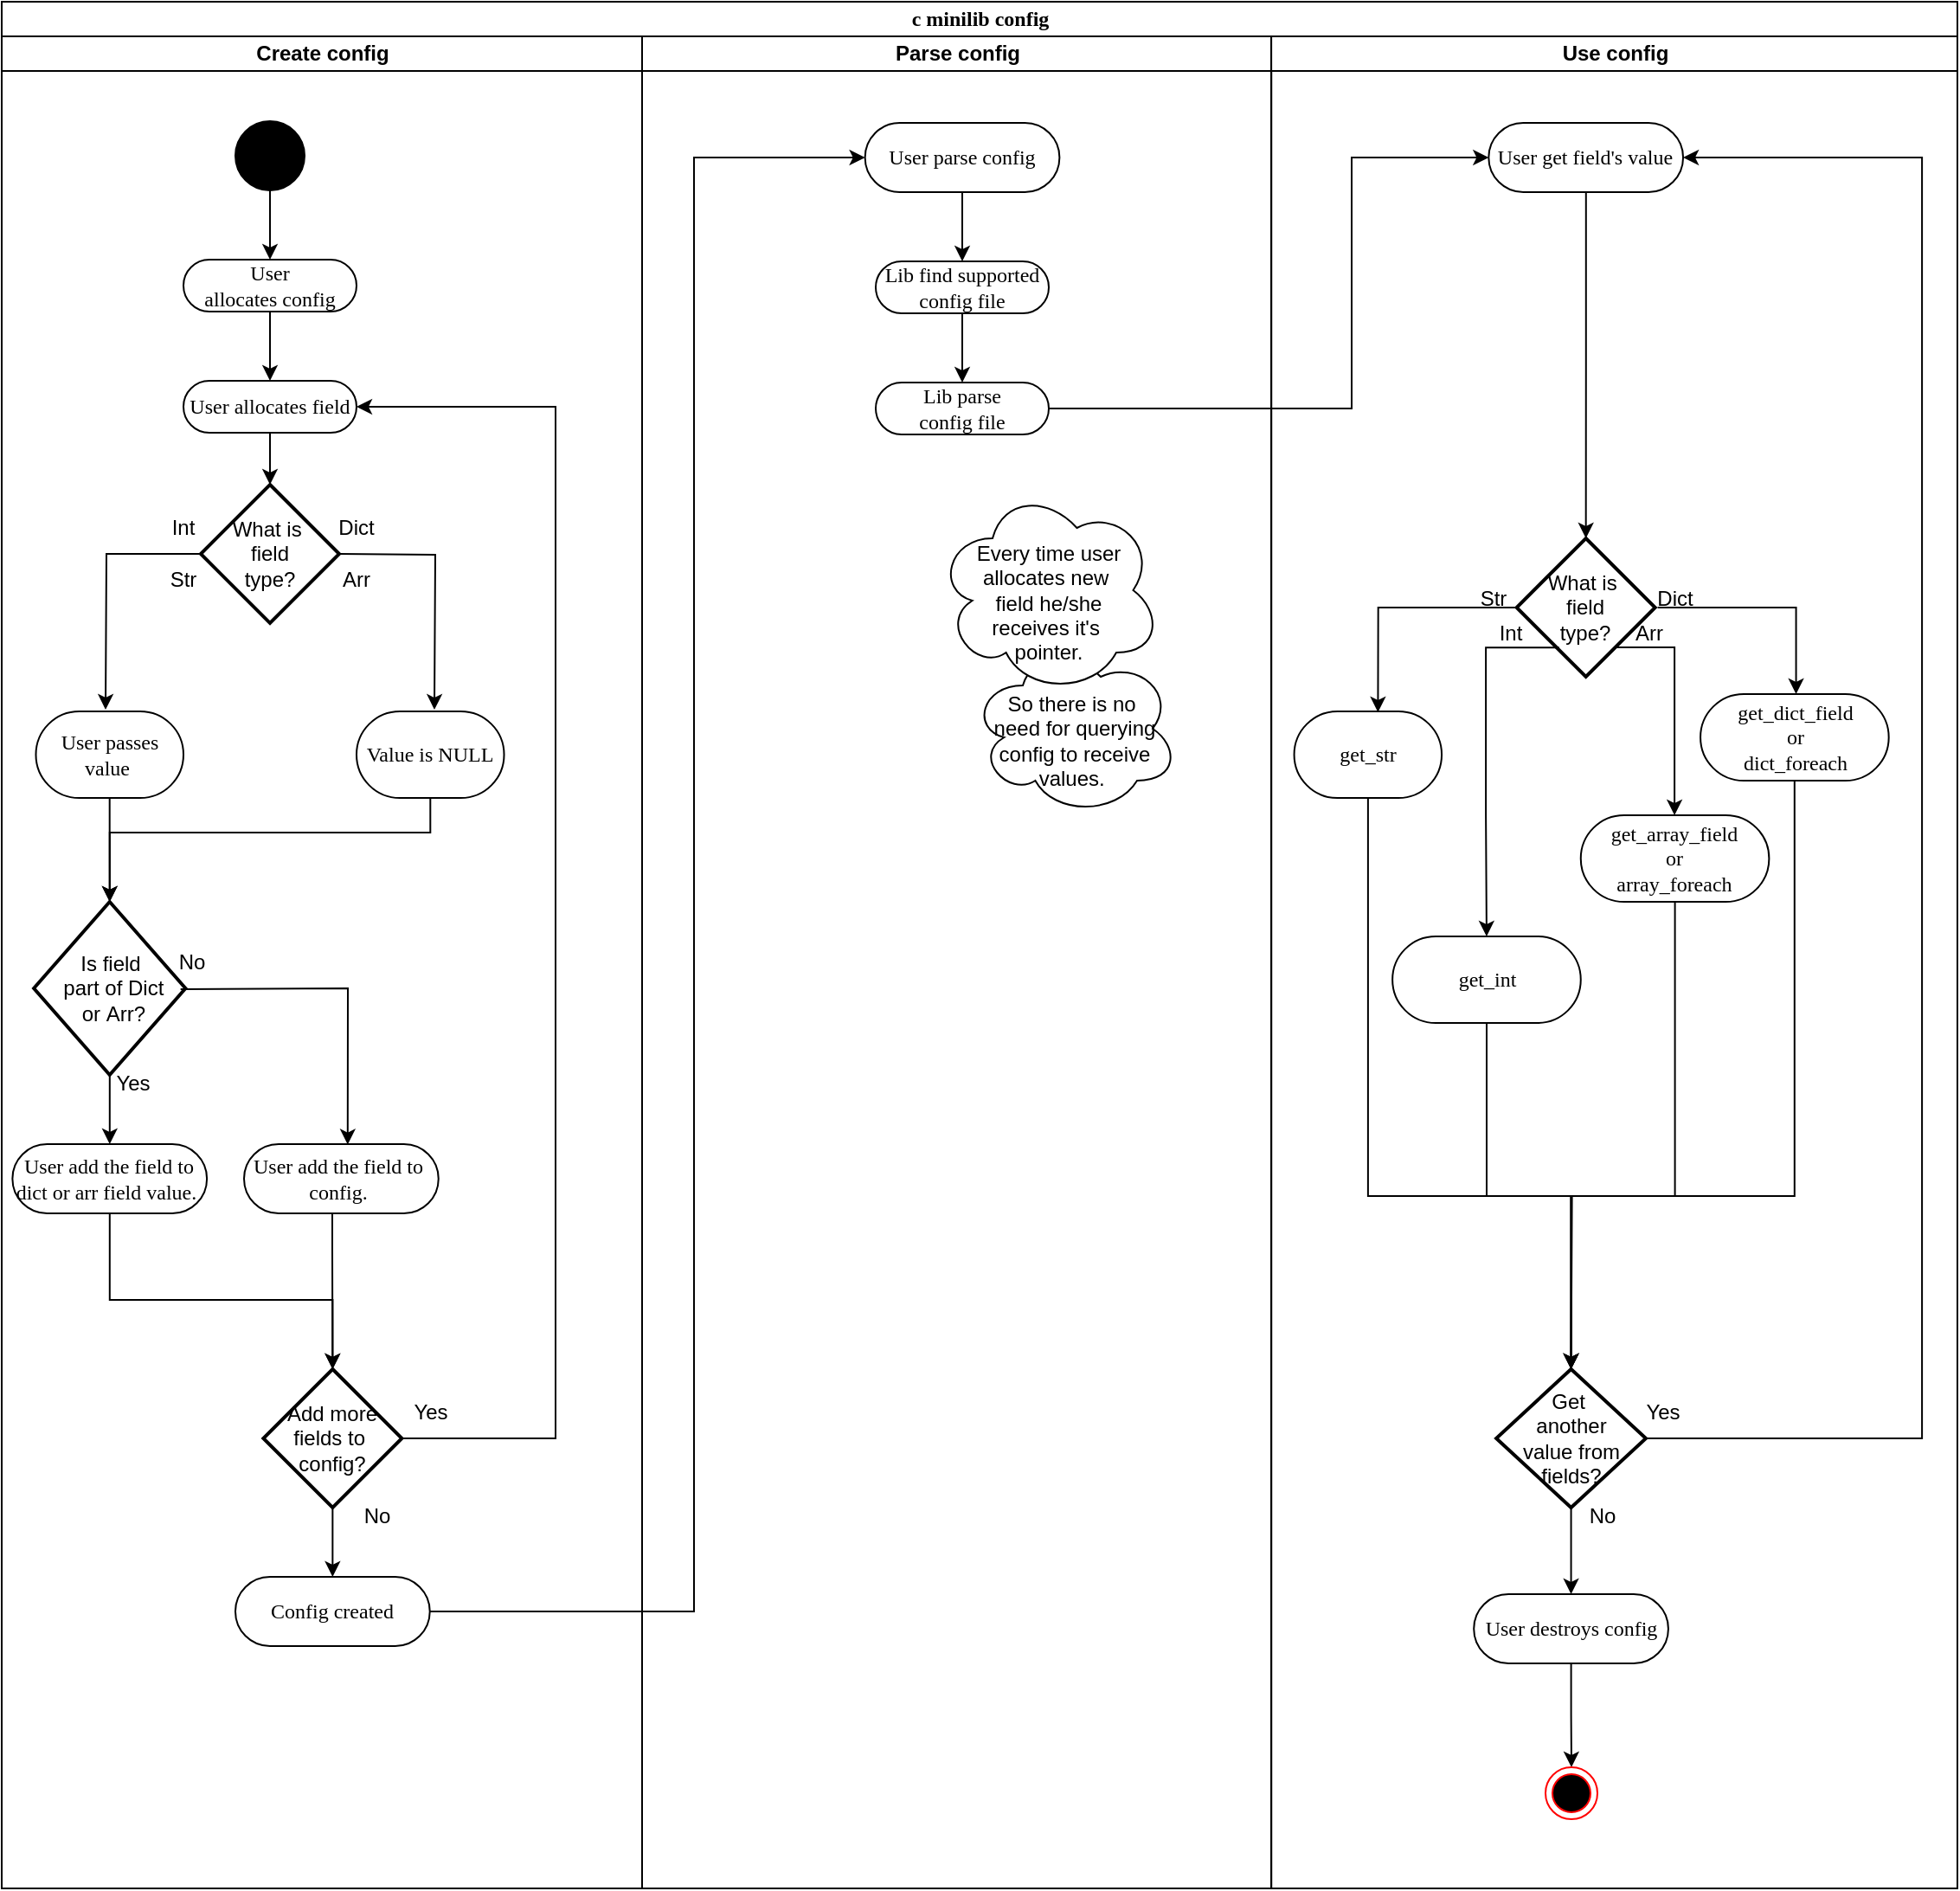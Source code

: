 <mxfile version="26.2.13" pages="2">
  <diagram id="eSAZJckSD9APAwyUzNQQ" name="Flow">
    <mxGraphModel dx="1250" dy="1596" grid="1" gridSize="10" guides="1" tooltips="1" connect="1" arrows="1" fold="1" page="1" pageScale="1" pageWidth="850" pageHeight="1100" math="0" shadow="0">
      <root>
        <mxCell id="0" />
        <mxCell id="1" parent="0" />
        <mxCell id="aSV1qzU1Hw4xgHWF6KSb-18" value="&lt;div&gt;c minilib config&lt;/div&gt;" style="swimlane;html=1;childLayout=stackLayout;startSize=20;rounded=0;shadow=0;comic=0;labelBackgroundColor=none;strokeWidth=1;fontFamily=Verdana;fontSize=12;align=center;" parent="1" vertex="1">
          <mxGeometry x="680" y="790" width="1130" height="1090" as="geometry" />
        </mxCell>
        <mxCell id="aSV1qzU1Hw4xgHWF6KSb-19" value="Create config" style="swimlane;html=1;startSize=20;" parent="aSV1qzU1Hw4xgHWF6KSb-18" vertex="1">
          <mxGeometry y="20" width="370" height="1070" as="geometry" />
        </mxCell>
        <mxCell id="aSV1qzU1Hw4xgHWF6KSb-82" value="" style="edgeStyle=orthogonalEdgeStyle;rounded=0;orthogonalLoop=1;jettySize=auto;html=1;" parent="aSV1qzU1Hw4xgHWF6KSb-19" source="aSV1qzU1Hw4xgHWF6KSb-80" target="aSV1qzU1Hw4xgHWF6KSb-81" edge="1">
          <mxGeometry relative="1" as="geometry" />
        </mxCell>
        <mxCell id="aSV1qzU1Hw4xgHWF6KSb-80" value="" style="ellipse;whiteSpace=wrap;html=1;rounded=0;shadow=0;comic=0;labelBackgroundColor=none;strokeWidth=1;fillColor=#000000;fontFamily=Verdana;fontSize=12;align=center;" parent="aSV1qzU1Hw4xgHWF6KSb-19" vertex="1">
          <mxGeometry x="135" y="49" width="40" height="40" as="geometry" />
        </mxCell>
        <mxCell id="C-tCBTNLucwurh1lbzCi-8" value="" style="edgeStyle=orthogonalEdgeStyle;rounded=0;orthogonalLoop=1;jettySize=auto;html=1;entryX=0.5;entryY=0;entryDx=0;entryDy=0;" edge="1" parent="aSV1qzU1Hw4xgHWF6KSb-19" source="aSV1qzU1Hw4xgHWF6KSb-81" target="aSV1qzU1Hw4xgHWF6KSb-83">
          <mxGeometry relative="1" as="geometry" />
        </mxCell>
        <mxCell id="aSV1qzU1Hw4xgHWF6KSb-81" value="User allocates&amp;nbsp;&lt;span style=&quot;background-color: transparent; color: light-dark(rgb(0, 0, 0), rgb(255, 255, 255));&quot;&gt;config&lt;/span&gt;" style="rounded=1;whiteSpace=wrap;html=1;shadow=0;comic=0;labelBackgroundColor=none;strokeWidth=1;fontFamily=Verdana;fontSize=12;align=center;arcSize=50;" parent="aSV1qzU1Hw4xgHWF6KSb-19" vertex="1">
          <mxGeometry x="105" y="129" width="100" height="30" as="geometry" />
        </mxCell>
        <mxCell id="C-tCBTNLucwurh1lbzCi-9" value="" style="edgeStyle=orthogonalEdgeStyle;rounded=0;orthogonalLoop=1;jettySize=auto;html=1;" edge="1" parent="aSV1qzU1Hw4xgHWF6KSb-19" source="aSV1qzU1Hw4xgHWF6KSb-83" target="C-tCBTNLucwurh1lbzCi-7">
          <mxGeometry relative="1" as="geometry" />
        </mxCell>
        <mxCell id="aSV1qzU1Hw4xgHWF6KSb-83" value="User allocates&amp;nbsp;&lt;span style=&quot;background-color: transparent; color: light-dark(rgb(0, 0, 0), rgb(255, 255, 255));&quot;&gt;field&lt;/span&gt;" style="rounded=1;whiteSpace=wrap;html=1;shadow=0;comic=0;labelBackgroundColor=none;strokeWidth=1;fontFamily=Verdana;fontSize=12;align=center;arcSize=50;" parent="aSV1qzU1Hw4xgHWF6KSb-19" vertex="1">
          <mxGeometry x="105" y="199" width="100" height="30" as="geometry" />
        </mxCell>
        <mxCell id="C-tCBTNLucwurh1lbzCi-12" value="" style="edgeStyle=orthogonalEdgeStyle;rounded=0;orthogonalLoop=1;jettySize=auto;html=1;" edge="1" parent="aSV1qzU1Hw4xgHWF6KSb-19" source="C-tCBTNLucwurh1lbzCi-7">
          <mxGeometry relative="1" as="geometry">
            <mxPoint x="60.0" y="389" as="targetPoint" />
          </mxGeometry>
        </mxCell>
        <mxCell id="C-tCBTNLucwurh1lbzCi-7" value="What is&amp;nbsp;&lt;div&gt;field&lt;/div&gt;&lt;div&gt;type?&lt;/div&gt;" style="strokeWidth=2;html=1;shape=mxgraph.flowchart.decision;whiteSpace=wrap;" vertex="1" parent="aSV1qzU1Hw4xgHWF6KSb-19">
          <mxGeometry x="115" y="259" width="80" height="80" as="geometry" />
        </mxCell>
        <mxCell id="C-tCBTNLucwurh1lbzCi-15" value="Dict" style="text;html=1;align=center;verticalAlign=middle;whiteSpace=wrap;rounded=0;" vertex="1" parent="aSV1qzU1Hw4xgHWF6KSb-19">
          <mxGeometry x="175" y="269" width="60" height="30" as="geometry" />
        </mxCell>
        <mxCell id="C-tCBTNLucwurh1lbzCi-16" value="Int" style="text;html=1;align=center;verticalAlign=middle;whiteSpace=wrap;rounded=0;" vertex="1" parent="aSV1qzU1Hw4xgHWF6KSb-19">
          <mxGeometry x="75" y="269" width="60" height="30" as="geometry" />
        </mxCell>
        <mxCell id="C-tCBTNLucwurh1lbzCi-19" value="Str" style="text;html=1;align=center;verticalAlign=middle;whiteSpace=wrap;rounded=0;" vertex="1" parent="aSV1qzU1Hw4xgHWF6KSb-19">
          <mxGeometry x="75" y="299" width="60" height="30" as="geometry" />
        </mxCell>
        <mxCell id="C-tCBTNLucwurh1lbzCi-21" value="Arr" style="text;html=1;align=center;verticalAlign=middle;whiteSpace=wrap;rounded=0;" vertex="1" parent="aSV1qzU1Hw4xgHWF6KSb-19">
          <mxGeometry x="175" y="299" width="60" height="30" as="geometry" />
        </mxCell>
        <mxCell id="n93ONp_NhbT6M9AS9uRe-43" value="" style="edgeStyle=orthogonalEdgeStyle;rounded=0;orthogonalLoop=1;jettySize=auto;html=1;" edge="1" parent="aSV1qzU1Hw4xgHWF6KSb-19" source="C-tCBTNLucwurh1lbzCi-23" target="n93ONp_NhbT6M9AS9uRe-42">
          <mxGeometry relative="1" as="geometry" />
        </mxCell>
        <mxCell id="C-tCBTNLucwurh1lbzCi-23" value="User passes value&amp;nbsp;" style="rounded=1;whiteSpace=wrap;html=1;shadow=0;comic=0;labelBackgroundColor=none;strokeWidth=1;fontFamily=Verdana;fontSize=12;align=center;arcSize=50;" vertex="1" parent="aSV1qzU1Hw4xgHWF6KSb-19">
          <mxGeometry x="19.74" y="390" width="85.26" height="50" as="geometry" />
        </mxCell>
        <mxCell id="n93ONp_NhbT6M9AS9uRe-60" value="" style="edgeStyle=orthogonalEdgeStyle;rounded=0;orthogonalLoop=1;jettySize=auto;html=1;entryX=0.5;entryY=0;entryDx=0;entryDy=0;entryPerimeter=0;" edge="1" parent="aSV1qzU1Hw4xgHWF6KSb-19" source="C-tCBTNLucwurh1lbzCi-25" target="n93ONp_NhbT6M9AS9uRe-42">
          <mxGeometry relative="1" as="geometry">
            <mxPoint x="247.63" y="545" as="targetPoint" />
            <Array as="points">
              <mxPoint x="248" y="460" />
              <mxPoint x="62" y="460" />
            </Array>
          </mxGeometry>
        </mxCell>
        <mxCell id="C-tCBTNLucwurh1lbzCi-25" value="Value is NULL" style="rounded=1;whiteSpace=wrap;html=1;shadow=0;comic=0;labelBackgroundColor=none;strokeWidth=1;fontFamily=Verdana;fontSize=12;align=center;arcSize=50;" vertex="1" parent="aSV1qzU1Hw4xgHWF6KSb-19">
          <mxGeometry x="205" y="390" width="85.26" height="50" as="geometry" />
        </mxCell>
        <mxCell id="n93ONp_NhbT6M9AS9uRe-1" value="" style="edgeStyle=orthogonalEdgeStyle;rounded=0;orthogonalLoop=1;jettySize=auto;html=1;" edge="1" parent="aSV1qzU1Hw4xgHWF6KSb-19">
          <mxGeometry relative="1" as="geometry">
            <mxPoint x="195" y="299.004" as="sourcePoint" />
            <mxPoint x="250" y="389.004" as="targetPoint" />
          </mxGeometry>
        </mxCell>
        <mxCell id="n93ONp_NhbT6M9AS9uRe-118" value="" style="edgeStyle=orthogonalEdgeStyle;rounded=0;orthogonalLoop=1;jettySize=auto;html=1;entryX=0.5;entryY=0;entryDx=0;entryDy=0;entryPerimeter=0;" edge="1" parent="aSV1qzU1Hw4xgHWF6KSb-19" source="n93ONp_NhbT6M9AS9uRe-10" target="n93ONp_NhbT6M9AS9uRe-51">
          <mxGeometry relative="1" as="geometry">
            <mxPoint x="62.375" y="780" as="targetPoint" />
            <Array as="points">
              <mxPoint x="62" y="730" />
              <mxPoint x="191" y="730" />
            </Array>
          </mxGeometry>
        </mxCell>
        <mxCell id="n93ONp_NhbT6M9AS9uRe-10" value="User add the field to dict or arr field value.&amp;nbsp;" style="rounded=1;whiteSpace=wrap;html=1;shadow=0;comic=0;labelBackgroundColor=none;strokeWidth=1;fontFamily=Verdana;fontSize=12;align=center;arcSize=50;" vertex="1" parent="aSV1qzU1Hw4xgHWF6KSb-19">
          <mxGeometry x="6.19" y="640" width="112.37" height="40" as="geometry" />
        </mxCell>
        <mxCell id="n93ONp_NhbT6M9AS9uRe-44" value="" style="edgeStyle=orthogonalEdgeStyle;rounded=0;orthogonalLoop=1;jettySize=auto;html=1;" edge="1" parent="aSV1qzU1Hw4xgHWF6KSb-19" source="n93ONp_NhbT6M9AS9uRe-42" target="n93ONp_NhbT6M9AS9uRe-10">
          <mxGeometry relative="1" as="geometry" />
        </mxCell>
        <mxCell id="n93ONp_NhbT6M9AS9uRe-42" value="Is field&lt;div&gt;&amp;nbsp;part&amp;nbsp;&lt;span style=&quot;background-color: transparent; color: light-dark(rgb(0, 0, 0), rgb(255, 255, 255));&quot;&gt;of&amp;nbsp;&lt;/span&gt;&lt;span style=&quot;background-color: transparent; color: light-dark(rgb(0, 0, 0), rgb(255, 255, 255));&quot;&gt;Dict&lt;/span&gt;&lt;/div&gt;&lt;div&gt;&lt;span style=&quot;background-color: transparent; color: light-dark(rgb(0, 0, 0), rgb(255, 255, 255));&quot;&gt;&amp;nbsp;or&amp;nbsp;&lt;/span&gt;&lt;span style=&quot;background-color: transparent; color: light-dark(rgb(0, 0, 0), rgb(255, 255, 255));&quot;&gt;Arr?&lt;/span&gt;&lt;/div&gt;" style="strokeWidth=2;html=1;shape=mxgraph.flowchart.decision;whiteSpace=wrap;" vertex="1" parent="aSV1qzU1Hw4xgHWF6KSb-19">
          <mxGeometry x="18.56" y="500" width="87.63" height="100" as="geometry" />
        </mxCell>
        <mxCell id="n93ONp_NhbT6M9AS9uRe-45" value="Yes" style="text;html=1;align=center;verticalAlign=middle;whiteSpace=wrap;rounded=0;" vertex="1" parent="aSV1qzU1Hw4xgHWF6KSb-19">
          <mxGeometry x="46.19" y="590" width="60" height="30" as="geometry" />
        </mxCell>
        <mxCell id="n93ONp_NhbT6M9AS9uRe-53" value="" style="edgeStyle=orthogonalEdgeStyle;rounded=0;orthogonalLoop=1;jettySize=auto;html=1;entryX=1;entryY=0.5;entryDx=0;entryDy=0;" edge="1" parent="aSV1qzU1Hw4xgHWF6KSb-19" source="n93ONp_NhbT6M9AS9uRe-51" target="aSV1qzU1Hw4xgHWF6KSb-83">
          <mxGeometry relative="1" as="geometry">
            <mxPoint x="351.18" y="810" as="targetPoint" />
            <Array as="points">
              <mxPoint x="320" y="810" />
              <mxPoint x="320" y="214" />
            </Array>
          </mxGeometry>
        </mxCell>
        <mxCell id="n93ONp_NhbT6M9AS9uRe-56" value="" style="edgeStyle=orthogonalEdgeStyle;rounded=0;orthogonalLoop=1;jettySize=auto;html=1;" edge="1" parent="aSV1qzU1Hw4xgHWF6KSb-19" source="n93ONp_NhbT6M9AS9uRe-51" target="n93ONp_NhbT6M9AS9uRe-55">
          <mxGeometry relative="1" as="geometry" />
        </mxCell>
        <mxCell id="n93ONp_NhbT6M9AS9uRe-51" value="&lt;div&gt;&lt;span style=&quot;background-color: transparent; color: light-dark(rgb(0, 0, 0), rgb(255, 255, 255));&quot;&gt;Add more&lt;/span&gt;&lt;/div&gt;&lt;div&gt;&lt;span style=&quot;background-color: transparent; color: light-dark(rgb(0, 0, 0), rgb(255, 255, 255));&quot;&gt;fields to&amp;nbsp;&lt;/span&gt;&lt;/div&gt;&lt;div&gt;&lt;span style=&quot;background-color: transparent; color: light-dark(rgb(0, 0, 0), rgb(255, 255, 255));&quot;&gt;config?&lt;/span&gt;&lt;/div&gt;" style="strokeWidth=2;html=1;shape=mxgraph.flowchart.decision;whiteSpace=wrap;" vertex="1" parent="aSV1qzU1Hw4xgHWF6KSb-19">
          <mxGeometry x="151.18" y="770" width="80" height="80" as="geometry" />
        </mxCell>
        <mxCell id="n93ONp_NhbT6M9AS9uRe-54" value="Yes" style="text;html=1;align=center;verticalAlign=middle;whiteSpace=wrap;rounded=0;" vertex="1" parent="aSV1qzU1Hw4xgHWF6KSb-19">
          <mxGeometry x="217.63" y="780" width="60" height="30" as="geometry" />
        </mxCell>
        <mxCell id="n93ONp_NhbT6M9AS9uRe-55" value="Config created" style="rounded=1;whiteSpace=wrap;html=1;shadow=0;comic=0;labelBackgroundColor=none;strokeWidth=1;fontFamily=Verdana;fontSize=12;align=center;arcSize=50;" vertex="1" parent="aSV1qzU1Hw4xgHWF6KSb-19">
          <mxGeometry x="134.99" y="890" width="112.37" height="40" as="geometry" />
        </mxCell>
        <mxCell id="n93ONp_NhbT6M9AS9uRe-57" value="No" style="text;html=1;align=center;verticalAlign=middle;whiteSpace=wrap;rounded=0;" vertex="1" parent="aSV1qzU1Hw4xgHWF6KSb-19">
          <mxGeometry x="187.36" y="840" width="60" height="30" as="geometry" />
        </mxCell>
        <mxCell id="n93ONp_NhbT6M9AS9uRe-58" value="No" style="text;html=1;align=center;verticalAlign=middle;whiteSpace=wrap;rounded=0;" vertex="1" parent="aSV1qzU1Hw4xgHWF6KSb-19">
          <mxGeometry x="80.0" y="520" width="60" height="30" as="geometry" />
        </mxCell>
        <mxCell id="n93ONp_NhbT6M9AS9uRe-119" value="" style="edgeStyle=orthogonalEdgeStyle;rounded=0;orthogonalLoop=1;jettySize=auto;html=1;entryX=0.5;entryY=0;entryDx=0;entryDy=0;entryPerimeter=0;" edge="1" parent="aSV1qzU1Hw4xgHWF6KSb-19" source="n93ONp_NhbT6M9AS9uRe-115" target="n93ONp_NhbT6M9AS9uRe-51">
          <mxGeometry relative="1" as="geometry">
            <Array as="points">
              <mxPoint x="191" y="700" />
              <mxPoint x="191" y="700" />
            </Array>
          </mxGeometry>
        </mxCell>
        <mxCell id="n93ONp_NhbT6M9AS9uRe-115" value="User add the field to&amp;nbsp;&lt;div&gt;config.&amp;nbsp;&lt;/div&gt;" style="rounded=1;whiteSpace=wrap;html=1;shadow=0;comic=0;labelBackgroundColor=none;strokeWidth=1;fontFamily=Verdana;fontSize=12;align=center;arcSize=50;" vertex="1" parent="aSV1qzU1Hw4xgHWF6KSb-19">
          <mxGeometry x="140" y="640" width="112.37" height="40" as="geometry" />
        </mxCell>
        <mxCell id="n93ONp_NhbT6M9AS9uRe-116" value="" style="endArrow=classic;html=1;rounded=0;exitX=0.389;exitY=1.016;exitDx=0;exitDy=0;exitPerimeter=0;entryX=0.533;entryY=0.007;entryDx=0;entryDy=0;entryPerimeter=0;" edge="1" parent="aSV1qzU1Hw4xgHWF6KSb-19" source="n93ONp_NhbT6M9AS9uRe-58" target="n93ONp_NhbT6M9AS9uRe-115">
          <mxGeometry width="50" height="50" relative="1" as="geometry">
            <mxPoint x="190" y="560" as="sourcePoint" />
            <mxPoint x="200" y="637" as="targetPoint" />
            <Array as="points">
              <mxPoint x="200" y="550" />
            </Array>
          </mxGeometry>
        </mxCell>
        <mxCell id="n93ONp_NhbT6M9AS9uRe-14" value="Parse config" style="swimlane;html=1;startSize=20;" vertex="1" parent="aSV1qzU1Hw4xgHWF6KSb-18">
          <mxGeometry x="370" y="20" width="363.56" height="1070" as="geometry" />
        </mxCell>
        <mxCell id="n93ONp_NhbT6M9AS9uRe-7" value="&lt;div&gt;&lt;br&gt;&lt;/div&gt;So there is no&amp;nbsp;&lt;div&gt;need for querying config to receive values.&amp;nbsp;&lt;/div&gt;" style="ellipse;shape=cloud;whiteSpace=wrap;html=1;" vertex="1" parent="n93ONp_NhbT6M9AS9uRe-14">
          <mxGeometry x="190" y="350" width="120" height="100" as="geometry" />
        </mxCell>
        <mxCell id="n93ONp_NhbT6M9AS9uRe-73" value="" style="edgeStyle=orthogonalEdgeStyle;rounded=0;orthogonalLoop=1;jettySize=auto;html=1;entryX=0.5;entryY=0;entryDx=0;entryDy=0;" edge="1" parent="n93ONp_NhbT6M9AS9uRe-14" source="n93ONp_NhbT6M9AS9uRe-61" target="n93ONp_NhbT6M9AS9uRe-67">
          <mxGeometry relative="1" as="geometry" />
        </mxCell>
        <mxCell id="n93ONp_NhbT6M9AS9uRe-61" value="User parse config" style="rounded=1;whiteSpace=wrap;html=1;shadow=0;comic=0;labelBackgroundColor=none;strokeWidth=1;fontFamily=Verdana;fontSize=12;align=center;arcSize=50;" vertex="1" parent="n93ONp_NhbT6M9AS9uRe-14">
          <mxGeometry x="128.82" y="50" width="112.37" height="40" as="geometry" />
        </mxCell>
        <mxCell id="n93ONp_NhbT6M9AS9uRe-72" value="" style="edgeStyle=orthogonalEdgeStyle;rounded=0;orthogonalLoop=1;jettySize=auto;html=1;" edge="1" parent="n93ONp_NhbT6M9AS9uRe-14" source="n93ONp_NhbT6M9AS9uRe-67" target="n93ONp_NhbT6M9AS9uRe-69">
          <mxGeometry relative="1" as="geometry" />
        </mxCell>
        <mxCell id="n93ONp_NhbT6M9AS9uRe-67" value="Lib find supported&lt;div&gt;config file&lt;/div&gt;" style="rounded=1;whiteSpace=wrap;html=1;shadow=0;comic=0;labelBackgroundColor=none;strokeWidth=1;fontFamily=Verdana;fontSize=12;align=center;arcSize=50;" vertex="1" parent="n93ONp_NhbT6M9AS9uRe-14">
          <mxGeometry x="135" y="130" width="100" height="30" as="geometry" />
        </mxCell>
        <mxCell id="n93ONp_NhbT6M9AS9uRe-69" value="Lib parse&lt;div&gt;config file&lt;/div&gt;" style="rounded=1;whiteSpace=wrap;html=1;shadow=0;comic=0;labelBackgroundColor=none;strokeWidth=1;fontFamily=Verdana;fontSize=12;align=center;arcSize=50;" vertex="1" parent="n93ONp_NhbT6M9AS9uRe-14">
          <mxGeometry x="135" y="200" width="100" height="30" as="geometry" />
        </mxCell>
        <mxCell id="n93ONp_NhbT6M9AS9uRe-6" value="&lt;div&gt;&lt;br&gt;&lt;/div&gt;Every time user&lt;div&gt;allocates new&amp;nbsp;&lt;/div&gt;&lt;div&gt;field he/she&lt;/div&gt;&lt;div&gt;receives it&#39;s&amp;nbsp;&lt;/div&gt;&lt;div&gt;pointer&lt;span style=&quot;background-color: transparent; color: light-dark(rgb(0, 0, 0), rgb(255, 255, 255));&quot;&gt;.&lt;/span&gt;&lt;/div&gt;" style="ellipse;shape=cloud;whiteSpace=wrap;html=1;" vertex="1" parent="n93ONp_NhbT6M9AS9uRe-14">
          <mxGeometry x="170" y="260" width="130" height="120" as="geometry" />
        </mxCell>
        <mxCell id="n93ONp_NhbT6M9AS9uRe-63" value="" style="edgeStyle=orthogonalEdgeStyle;rounded=0;orthogonalLoop=1;jettySize=auto;html=1;entryX=0;entryY=0.5;entryDx=0;entryDy=0;" edge="1" parent="aSV1qzU1Hw4xgHWF6KSb-18" source="n93ONp_NhbT6M9AS9uRe-55" target="n93ONp_NhbT6M9AS9uRe-61">
          <mxGeometry relative="1" as="geometry">
            <mxPoint x="383.545" y="930" as="targetPoint" />
            <Array as="points">
              <mxPoint x="400" y="930" />
              <mxPoint x="400" y="90" />
            </Array>
          </mxGeometry>
        </mxCell>
        <mxCell id="n93ONp_NhbT6M9AS9uRe-74" value="Use config" style="swimlane;html=1;startSize=20;" vertex="1" parent="aSV1qzU1Hw4xgHWF6KSb-18">
          <mxGeometry x="733.56" y="20" width="396.44" height="1070" as="geometry" />
        </mxCell>
        <mxCell id="n93ONp_NhbT6M9AS9uRe-75" value="" style="edgeStyle=orthogonalEdgeStyle;rounded=0;orthogonalLoop=1;jettySize=auto;html=1;entryX=0.5;entryY=0;entryDx=0;entryDy=0;entryPerimeter=0;" edge="1" parent="n93ONp_NhbT6M9AS9uRe-74" source="n93ONp_NhbT6M9AS9uRe-76" target="n93ONp_NhbT6M9AS9uRe-84">
          <mxGeometry relative="1" as="geometry">
            <mxPoint x="185" y="130" as="targetPoint" />
          </mxGeometry>
        </mxCell>
        <mxCell id="n93ONp_NhbT6M9AS9uRe-76" value="User get &lt;span style=&quot;background-color: transparent; color: light-dark(rgb(0, 0, 0), rgb(255, 255, 255));&quot;&gt;field&#39;s value&lt;/span&gt;" style="rounded=1;whiteSpace=wrap;html=1;shadow=0;comic=0;labelBackgroundColor=none;strokeWidth=1;fontFamily=Verdana;fontSize=12;align=center;arcSize=50;" vertex="1" parent="n93ONp_NhbT6M9AS9uRe-74">
          <mxGeometry x="125.6" y="50" width="112.37" height="40" as="geometry" />
        </mxCell>
        <mxCell id="n93ONp_NhbT6M9AS9uRe-94" value="" style="edgeStyle=orthogonalEdgeStyle;rounded=0;orthogonalLoop=1;jettySize=auto;html=1;exitX=0.719;exitY=0.77;exitDx=0;exitDy=0;exitPerimeter=0;entryX=0.5;entryY=0;entryDx=0;entryDy=0;" edge="1" parent="n93ONp_NhbT6M9AS9uRe-74" source="n93ONp_NhbT6M9AS9uRe-84" target="n93ONp_NhbT6M9AS9uRe-93">
          <mxGeometry relative="1" as="geometry">
            <Array as="points">
              <mxPoint x="199" y="353" />
              <mxPoint x="233" y="353" />
              <mxPoint x="233" y="450" />
            </Array>
          </mxGeometry>
        </mxCell>
        <mxCell id="n93ONp_NhbT6M9AS9uRe-84" value="What is&amp;nbsp;&lt;div&gt;field&lt;/div&gt;&lt;div&gt;type?&lt;/div&gt;" style="strokeWidth=2;html=1;shape=mxgraph.flowchart.decision;whiteSpace=wrap;" vertex="1" parent="n93ONp_NhbT6M9AS9uRe-74">
          <mxGeometry x="141.78" y="290" width="80" height="80" as="geometry" />
        </mxCell>
        <mxCell id="n93ONp_NhbT6M9AS9uRe-89" value="" style="endArrow=classic;html=1;rounded=0;" edge="1" parent="n93ONp_NhbT6M9AS9uRe-74">
          <mxGeometry width="50" height="50" relative="1" as="geometry">
            <mxPoint x="223.22" y="330" as="sourcePoint" />
            <mxPoint x="303.22" y="380" as="targetPoint" />
            <Array as="points">
              <mxPoint x="303.22" y="330" />
            </Array>
          </mxGeometry>
        </mxCell>
        <mxCell id="n93ONp_NhbT6M9AS9uRe-105" value="" style="edgeStyle=orthogonalEdgeStyle;rounded=0;orthogonalLoop=1;jettySize=auto;html=1;entryX=0.5;entryY=0;entryDx=0;entryDy=0;" edge="1" parent="n93ONp_NhbT6M9AS9uRe-74" source="n93ONp_NhbT6M9AS9uRe-90">
          <mxGeometry relative="1" as="geometry">
            <mxPoint x="173.22" y="770.0" as="targetPoint" />
            <Array as="points">
              <mxPoint x="302" y="670" />
              <mxPoint x="173" y="670" />
            </Array>
          </mxGeometry>
        </mxCell>
        <mxCell id="n93ONp_NhbT6M9AS9uRe-90" value="get_dict_field&lt;div&gt;or&lt;/div&gt;&lt;div&gt;dict_foreach&lt;/div&gt;" style="rounded=1;whiteSpace=wrap;html=1;shadow=0;comic=0;labelBackgroundColor=none;strokeWidth=1;fontFamily=Verdana;fontSize=12;align=center;arcSize=50;" vertex="1" parent="n93ONp_NhbT6M9AS9uRe-74">
          <mxGeometry x="247.97" y="380" width="108.81" height="50" as="geometry" />
        </mxCell>
        <mxCell id="n93ONp_NhbT6M9AS9uRe-91" value="Dict" style="text;html=1;align=center;verticalAlign=middle;whiteSpace=wrap;rounded=0;" vertex="1" parent="n93ONp_NhbT6M9AS9uRe-74">
          <mxGeometry x="203.22" y="310" width="60" height="30" as="geometry" />
        </mxCell>
        <mxCell id="n93ONp_NhbT6M9AS9uRe-107" value="" style="edgeStyle=orthogonalEdgeStyle;rounded=0;orthogonalLoop=1;jettySize=auto;html=1;entryX=0.5;entryY=0;entryDx=0;entryDy=0;" edge="1" parent="n93ONp_NhbT6M9AS9uRe-74" source="n93ONp_NhbT6M9AS9uRe-93">
          <mxGeometry relative="1" as="geometry">
            <mxPoint x="173.22" y="770.0" as="targetPoint" />
            <Array as="points">
              <mxPoint x="233" y="670" />
              <mxPoint x="173" y="670" />
            </Array>
          </mxGeometry>
        </mxCell>
        <mxCell id="n93ONp_NhbT6M9AS9uRe-93" value="get_array_field&lt;div&gt;or&lt;/div&gt;&lt;div&gt;array_foreach&lt;/div&gt;" style="rounded=1;whiteSpace=wrap;html=1;shadow=0;comic=0;labelBackgroundColor=none;strokeWidth=1;fontFamily=Verdana;fontSize=12;align=center;arcSize=50;" vertex="1" parent="n93ONp_NhbT6M9AS9uRe-74">
          <mxGeometry x="178.82" y="450" width="108.81" height="50" as="geometry" />
        </mxCell>
        <mxCell id="n93ONp_NhbT6M9AS9uRe-95" value="Arr" style="text;html=1;align=center;verticalAlign=middle;whiteSpace=wrap;rounded=0;" vertex="1" parent="n93ONp_NhbT6M9AS9uRe-74">
          <mxGeometry x="188.22" y="330" width="60" height="30" as="geometry" />
        </mxCell>
        <mxCell id="n93ONp_NhbT6M9AS9uRe-110" value="" style="edgeStyle=orthogonalEdgeStyle;rounded=0;orthogonalLoop=1;jettySize=auto;html=1;entryX=0.5;entryY=0;entryDx=0;entryDy=0;" edge="1" parent="n93ONp_NhbT6M9AS9uRe-74" source="n93ONp_NhbT6M9AS9uRe-97">
          <mxGeometry relative="1" as="geometry">
            <mxPoint x="173.22" y="770.0" as="targetPoint" />
            <Array as="points">
              <mxPoint x="55.78" y="670" />
              <mxPoint x="172.78" y="670" />
            </Array>
          </mxGeometry>
        </mxCell>
        <mxCell id="n93ONp_NhbT6M9AS9uRe-97" value="get_str" style="rounded=1;whiteSpace=wrap;html=1;shadow=0;comic=0;labelBackgroundColor=none;strokeWidth=1;fontFamily=Verdana;fontSize=12;align=center;arcSize=50;" vertex="1" parent="n93ONp_NhbT6M9AS9uRe-74">
          <mxGeometry x="13.22" y="390" width="85.25" height="50" as="geometry" />
        </mxCell>
        <mxCell id="n93ONp_NhbT6M9AS9uRe-98" value="" style="endArrow=classic;html=1;rounded=0;entryX=0.568;entryY=0.01;entryDx=0;entryDy=0;entryPerimeter=0;" edge="1" parent="n93ONp_NhbT6M9AS9uRe-74" target="n93ONp_NhbT6M9AS9uRe-97">
          <mxGeometry width="50" height="50" relative="1" as="geometry">
            <mxPoint x="141.78" y="330" as="sourcePoint" />
            <mxPoint x="61.78" y="380" as="targetPoint" />
            <Array as="points">
              <mxPoint x="61.78" y="330" />
            </Array>
          </mxGeometry>
        </mxCell>
        <mxCell id="n93ONp_NhbT6M9AS9uRe-99" value="Str" style="text;html=1;align=center;verticalAlign=middle;whiteSpace=wrap;rounded=0;" vertex="1" parent="n93ONp_NhbT6M9AS9uRe-74">
          <mxGeometry x="98.47" y="310" width="60" height="30" as="geometry" />
        </mxCell>
        <mxCell id="n93ONp_NhbT6M9AS9uRe-100" value="" style="edgeStyle=orthogonalEdgeStyle;rounded=0;orthogonalLoop=1;jettySize=auto;html=1;exitX=0.964;exitY=0.769;exitDx=0;exitDy=0;exitPerimeter=0;entryX=0.5;entryY=0;entryDx=0;entryDy=0;" edge="1" parent="n93ONp_NhbT6M9AS9uRe-74" source="n93ONp_NhbT6M9AS9uRe-102" target="n93ONp_NhbT6M9AS9uRe-101">
          <mxGeometry relative="1" as="geometry">
            <mxPoint x="158.47" y="353" as="sourcePoint" />
            <mxPoint x="126.47" y="450" as="targetPoint" />
            <Array as="points">
              <mxPoint x="124" y="353" />
              <mxPoint x="124" y="450" />
              <mxPoint x="124" y="450" />
            </Array>
          </mxGeometry>
        </mxCell>
        <mxCell id="n93ONp_NhbT6M9AS9uRe-109" value="" style="edgeStyle=orthogonalEdgeStyle;rounded=0;orthogonalLoop=1;jettySize=auto;html=1;entryX=0.5;entryY=0;entryDx=0;entryDy=0;" edge="1" parent="n93ONp_NhbT6M9AS9uRe-74" source="n93ONp_NhbT6M9AS9uRe-101">
          <mxGeometry relative="1" as="geometry">
            <mxPoint x="173.22" y="770.0" as="targetPoint" />
          </mxGeometry>
        </mxCell>
        <mxCell id="n93ONp_NhbT6M9AS9uRe-101" value="get_int" style="rounded=1;whiteSpace=wrap;html=1;shadow=0;comic=0;labelBackgroundColor=none;strokeWidth=1;fontFamily=Verdana;fontSize=12;align=center;arcSize=50;" vertex="1" parent="n93ONp_NhbT6M9AS9uRe-74">
          <mxGeometry x="70.01" y="520" width="108.81" height="50" as="geometry" />
        </mxCell>
        <mxCell id="n93ONp_NhbT6M9AS9uRe-102" value="Int" style="text;html=1;align=center;verticalAlign=middle;whiteSpace=wrap;rounded=0;" vertex="1" parent="n93ONp_NhbT6M9AS9uRe-74">
          <mxGeometry x="108.47" y="330" width="60" height="30" as="geometry" />
        </mxCell>
        <mxCell id="n93ONp_NhbT6M9AS9uRe-113" value="" style="edgeStyle=orthogonalEdgeStyle;rounded=0;orthogonalLoop=1;jettySize=auto;html=1;entryX=1;entryY=0.5;entryDx=0;entryDy=0;" edge="1" parent="n93ONp_NhbT6M9AS9uRe-74" source="n93ONp_NhbT6M9AS9uRe-111" target="n93ONp_NhbT6M9AS9uRe-76">
          <mxGeometry relative="1" as="geometry">
            <mxPoint x="339.66" y="810" as="targetPoint" />
            <Array as="points">
              <mxPoint x="376" y="810" />
              <mxPoint x="376" y="70" />
            </Array>
          </mxGeometry>
        </mxCell>
        <mxCell id="n93ONp_NhbT6M9AS9uRe-120" value="" style="edgeStyle=orthogonalEdgeStyle;rounded=0;orthogonalLoop=1;jettySize=auto;html=1;" edge="1" parent="n93ONp_NhbT6M9AS9uRe-74" source="n93ONp_NhbT6M9AS9uRe-111" target="n93ONp_NhbT6M9AS9uRe-114">
          <mxGeometry relative="1" as="geometry" />
        </mxCell>
        <mxCell id="n93ONp_NhbT6M9AS9uRe-111" value="&lt;div&gt;&lt;span style=&quot;background-color: transparent; color: light-dark(rgb(0, 0, 0), rgb(255, 255, 255));&quot;&gt;Get&amp;nbsp;&lt;/span&gt;&lt;/div&gt;&lt;div&gt;&lt;span style=&quot;background-color: transparent; color: light-dark(rgb(0, 0, 0), rgb(255, 255, 255));&quot;&gt;another&lt;/span&gt;&lt;/div&gt;&lt;div&gt;&lt;span style=&quot;background-color: transparent; color: light-dark(rgb(0, 0, 0), rgb(255, 255, 255));&quot;&gt;value from&lt;/span&gt;&lt;/div&gt;&lt;div&gt;&lt;span style=&quot;background-color: transparent; color: light-dark(rgb(0, 0, 0), rgb(255, 255, 255));&quot;&gt;fields&lt;/span&gt;&lt;span style=&quot;background-color: transparent; color: light-dark(rgb(0, 0, 0), rgb(255, 255, 255));&quot;&gt;?&lt;/span&gt;&lt;/div&gt;" style="strokeWidth=2;html=1;shape=mxgraph.flowchart.decision;whiteSpace=wrap;" vertex="1" parent="n93ONp_NhbT6M9AS9uRe-74">
          <mxGeometry x="130" y="770" width="86.44" height="80" as="geometry" />
        </mxCell>
        <mxCell id="n93ONp_NhbT6M9AS9uRe-122" value="" style="edgeStyle=orthogonalEdgeStyle;rounded=0;orthogonalLoop=1;jettySize=auto;html=1;" edge="1" parent="n93ONp_NhbT6M9AS9uRe-74" source="n93ONp_NhbT6M9AS9uRe-114" target="n93ONp_NhbT6M9AS9uRe-121">
          <mxGeometry relative="1" as="geometry" />
        </mxCell>
        <mxCell id="n93ONp_NhbT6M9AS9uRe-114" value="User destroys config" style="rounded=1;whiteSpace=wrap;html=1;shadow=0;comic=0;labelBackgroundColor=none;strokeWidth=1;fontFamily=Verdana;fontSize=12;align=center;arcSize=50;" vertex="1" parent="n93ONp_NhbT6M9AS9uRe-74">
          <mxGeometry x="117.04" y="900" width="112.37" height="40" as="geometry" />
        </mxCell>
        <mxCell id="n93ONp_NhbT6M9AS9uRe-121" value="" style="ellipse;html=1;shape=endState;fillColor=#000000;strokeColor=#ff0000;" vertex="1" parent="n93ONp_NhbT6M9AS9uRe-74">
          <mxGeometry x="158.44" y="1000" width="30" height="30" as="geometry" />
        </mxCell>
        <mxCell id="n93ONp_NhbT6M9AS9uRe-123" value="Yes" style="text;html=1;align=center;verticalAlign=middle;whiteSpace=wrap;rounded=0;" vertex="1" parent="n93ONp_NhbT6M9AS9uRe-74">
          <mxGeometry x="196.44" y="780" width="60" height="30" as="geometry" />
        </mxCell>
        <mxCell id="n93ONp_NhbT6M9AS9uRe-124" value="No" style="text;html=1;align=center;verticalAlign=middle;whiteSpace=wrap;rounded=0;" vertex="1" parent="n93ONp_NhbT6M9AS9uRe-74">
          <mxGeometry x="161.78" y="840" width="60" height="30" as="geometry" />
        </mxCell>
        <mxCell id="n93ONp_NhbT6M9AS9uRe-87" value="" style="edgeStyle=orthogonalEdgeStyle;rounded=0;orthogonalLoop=1;jettySize=auto;html=1;entryX=0;entryY=0.5;entryDx=0;entryDy=0;" edge="1" parent="aSV1qzU1Hw4xgHWF6KSb-18" source="n93ONp_NhbT6M9AS9uRe-69" target="n93ONp_NhbT6M9AS9uRe-76">
          <mxGeometry relative="1" as="geometry">
            <Array as="points">
              <mxPoint x="780" y="235" />
              <mxPoint x="780" y="90" />
            </Array>
          </mxGeometry>
        </mxCell>
      </root>
    </mxGraphModel>
  </diagram>
  <diagram id="GPT1PzO8FV5TG_BwS3nW" name="Config representation">
    <mxGraphModel dx="3849" dy="1703" grid="1" gridSize="10" guides="1" tooltips="1" connect="1" arrows="1" fold="1" page="1" pageScale="1" pageWidth="850" pageHeight="1100" math="0" shadow="0">
      <root>
        <mxCell id="0" />
        <mxCell id="1" parent="0" />
        <mxCell id="MBzNhR4zbCW-CWqZMGOD-14" value="" style="edgeStyle=orthogonalEdgeStyle;rounded=0;orthogonalLoop=1;jettySize=auto;html=1;entryX=0.5;entryY=0;entryDx=0;entryDy=0;exitX=0.5;exitY=1;exitDx=0;exitDy=0;curved=1;" edge="1" parent="1" source="MBzNhR4zbCW-CWqZMGOD-2" target="MBzNhR4zbCW-CWqZMGOD-5">
          <mxGeometry relative="1" as="geometry">
            <mxPoint x="385" y="270" as="targetPoint" />
          </mxGeometry>
        </mxCell>
        <mxCell id="MBzNhR4zbCW-CWqZMGOD-16" value="" style="edgeStyle=orthogonalEdgeStyle;rounded=0;orthogonalLoop=1;jettySize=auto;html=1;entryX=0.5;entryY=0;entryDx=0;entryDy=0;exitX=0.5;exitY=1;exitDx=0;exitDy=0;curved=1;" edge="1" parent="1" source="MBzNhR4zbCW-CWqZMGOD-2" target="MBzNhR4zbCW-CWqZMGOD-3">
          <mxGeometry relative="1" as="geometry">
            <mxPoint x="120" y="200" as="targetPoint" />
          </mxGeometry>
        </mxCell>
        <mxCell id="MBzNhR4zbCW-CWqZMGOD-18" value="" style="edgeStyle=orthogonalEdgeStyle;rounded=0;orthogonalLoop=1;jettySize=auto;html=1;entryX=0.5;entryY=0;entryDx=0;entryDy=0;exitX=0.5;exitY=1;exitDx=0;exitDy=0;curved=1;" edge="1" parent="1" source="MBzNhR4zbCW-CWqZMGOD-2" target="MBzNhR4zbCW-CWqZMGOD-6">
          <mxGeometry relative="1" as="geometry">
            <mxPoint x="385" y="-50" as="targetPoint" />
          </mxGeometry>
        </mxCell>
        <mxCell id="MBzNhR4zbCW-CWqZMGOD-20" value="" style="edgeStyle=orthogonalEdgeStyle;rounded=0;orthogonalLoop=1;jettySize=auto;html=1;entryX=0.5;entryY=0;entryDx=0;entryDy=0;curved=1;" edge="1" parent="1" source="MBzNhR4zbCW-CWqZMGOD-2" target="MBzNhR4zbCW-CWqZMGOD-4">
          <mxGeometry relative="1" as="geometry">
            <mxPoint x="385" y="270" as="targetPoint" />
          </mxGeometry>
        </mxCell>
        <mxCell id="MBzNhR4zbCW-CWqZMGOD-2" value="config root&lt;div&gt;&lt;br&gt;&lt;/div&gt;" style="ellipse;whiteSpace=wrap;html=1;aspect=fixed;" vertex="1" parent="1">
          <mxGeometry x="345" y="70" width="80" height="80" as="geometry" />
        </mxCell>
        <mxCell id="MBzNhR4zbCW-CWqZMGOD-3" value="&lt;div&gt;str field&lt;/div&gt;" style="ellipse;whiteSpace=wrap;html=1;aspect=fixed;fillColor=#d80073;fontColor=#ffffff;strokeColor=#A50040;" vertex="1" parent="1">
          <mxGeometry x="80" y="230" width="80" height="80" as="geometry" />
        </mxCell>
        <mxCell id="MBzNhR4zbCW-CWqZMGOD-4" value="&lt;div&gt;int field&lt;/div&gt;" style="ellipse;whiteSpace=wrap;html=1;aspect=fixed;" vertex="1" parent="1">
          <mxGeometry x="265" y="230" width="80" height="80" as="geometry" />
        </mxCell>
        <mxCell id="MBzNhR4zbCW-CWqZMGOD-21" value="" style="edgeStyle=orthogonalEdgeStyle;rounded=0;orthogonalLoop=1;jettySize=auto;html=1;entryX=0.5;entryY=0;entryDx=0;entryDy=0;curved=1;" edge="1" parent="1" source="MBzNhR4zbCW-CWqZMGOD-5" target="MBzNhR4zbCW-CWqZMGOD-9">
          <mxGeometry relative="1" as="geometry">
            <Array as="points">
              <mxPoint x="490" y="340" />
              <mxPoint x="370" y="340" />
            </Array>
          </mxGeometry>
        </mxCell>
        <mxCell id="MBzNhR4zbCW-CWqZMGOD-22" value="" style="edgeStyle=orthogonalEdgeStyle;rounded=0;orthogonalLoop=1;jettySize=auto;html=1;curved=1;" edge="1" parent="1" source="MBzNhR4zbCW-CWqZMGOD-5" target="MBzNhR4zbCW-CWqZMGOD-11">
          <mxGeometry relative="1" as="geometry" />
        </mxCell>
        <mxCell id="MBzNhR4zbCW-CWqZMGOD-5" value="&lt;div&gt;dict field&lt;/div&gt;" style="ellipse;whiteSpace=wrap;html=1;aspect=fixed;" vertex="1" parent="1">
          <mxGeometry x="450" y="230" width="80" height="80" as="geometry" />
        </mxCell>
        <mxCell id="MBzNhR4zbCW-CWqZMGOD-24" value="" style="edgeStyle=orthogonalEdgeStyle;rounded=0;orthogonalLoop=1;jettySize=auto;html=1;entryX=0.5;entryY=0;entryDx=0;entryDy=0;curved=1;" edge="1" parent="1" source="MBzNhR4zbCW-CWqZMGOD-6" target="MBzNhR4zbCW-CWqZMGOD-12">
          <mxGeometry relative="1" as="geometry">
            <mxPoint x="680" y="430" as="targetPoint" />
            <Array as="points">
              <mxPoint x="680" y="350" />
              <mxPoint x="770" y="350" />
            </Array>
          </mxGeometry>
        </mxCell>
        <mxCell id="MBzNhR4zbCW-CWqZMGOD-6" value="&lt;div&gt;array field&lt;/div&gt;" style="ellipse;whiteSpace=wrap;html=1;aspect=fixed;" vertex="1" parent="1">
          <mxGeometry x="640" y="230" width="80" height="80" as="geometry" />
        </mxCell>
        <mxCell id="MBzNhR4zbCW-CWqZMGOD-7" value="&lt;div&gt;str field&lt;/div&gt;" style="ellipse;whiteSpace=wrap;html=1;aspect=fixed;" vertex="1" parent="1">
          <mxGeometry x="185" y="510" width="80" height="80" as="geometry" />
        </mxCell>
        <mxCell id="MBzNhR4zbCW-CWqZMGOD-8" value="&lt;div&gt;int field&lt;/div&gt;" style="ellipse;whiteSpace=wrap;html=1;aspect=fixed;" vertex="1" parent="1">
          <mxGeometry x="370" y="510" width="80" height="80" as="geometry" />
        </mxCell>
        <mxCell id="MBzNhR4zbCW-CWqZMGOD-25" value="" style="edgeStyle=orthogonalEdgeStyle;rounded=0;orthogonalLoop=1;jettySize=auto;html=1;curved=1;" edge="1" parent="1" source="MBzNhR4zbCW-CWqZMGOD-9" target="MBzNhR4zbCW-CWqZMGOD-8">
          <mxGeometry relative="1" as="geometry" />
        </mxCell>
        <mxCell id="MBzNhR4zbCW-CWqZMGOD-31" value="" style="edgeStyle=orthogonalEdgeStyle;rounded=0;orthogonalLoop=1;jettySize=auto;html=1;entryX=0.5;entryY=0;entryDx=0;entryDy=0;curved=1;" edge="1" parent="1" source="MBzNhR4zbCW-CWqZMGOD-9" target="MBzNhR4zbCW-CWqZMGOD-7">
          <mxGeometry relative="1" as="geometry">
            <mxPoint x="210" y="420" as="targetPoint" />
            <Array as="points">
              <mxPoint x="370" y="480" />
              <mxPoint x="225" y="480" />
            </Array>
          </mxGeometry>
        </mxCell>
        <mxCell id="MBzNhR4zbCW-CWqZMGOD-9" value="&lt;div&gt;dict field&lt;/div&gt;" style="ellipse;whiteSpace=wrap;html=1;aspect=fixed;" vertex="1" parent="1">
          <mxGeometry x="330" y="380" width="80" height="80" as="geometry" />
        </mxCell>
        <mxCell id="MBzNhR4zbCW-CWqZMGOD-28" value="" style="edgeStyle=orthogonalEdgeStyle;rounded=0;orthogonalLoop=1;jettySize=auto;html=1;curved=1;" edge="1" parent="1" source="MBzNhR4zbCW-CWqZMGOD-11" target="MBzNhR4zbCW-CWqZMGOD-26">
          <mxGeometry relative="1" as="geometry" />
        </mxCell>
        <mxCell id="MBzNhR4zbCW-CWqZMGOD-11" value="&lt;div&gt;array field&lt;/div&gt;" style="ellipse;whiteSpace=wrap;html=1;aspect=fixed;" vertex="1" parent="1">
          <mxGeometry x="530" y="380" width="80" height="80" as="geometry" />
        </mxCell>
        <mxCell id="MBzNhR4zbCW-CWqZMGOD-29" value="" style="edgeStyle=orthogonalEdgeStyle;rounded=0;orthogonalLoop=1;jettySize=auto;html=1;curved=1;" edge="1" parent="1" source="MBzNhR4zbCW-CWqZMGOD-12" target="MBzNhR4zbCW-CWqZMGOD-27">
          <mxGeometry relative="1" as="geometry" />
        </mxCell>
        <mxCell id="MBzNhR4zbCW-CWqZMGOD-12" value="&lt;div&gt;array field&lt;/div&gt;" style="ellipse;whiteSpace=wrap;html=1;aspect=fixed;" vertex="1" parent="1">
          <mxGeometry x="730" y="380" width="80" height="80" as="geometry" />
        </mxCell>
        <mxCell id="MBzNhR4zbCW-CWqZMGOD-26" value="&lt;div&gt;int field&lt;/div&gt;" style="ellipse;whiteSpace=wrap;html=1;aspect=fixed;" vertex="1" parent="1">
          <mxGeometry x="530" y="510" width="80" height="80" as="geometry" />
        </mxCell>
        <mxCell id="MBzNhR4zbCW-CWqZMGOD-27" value="&lt;div&gt;str field&lt;/div&gt;" style="ellipse;whiteSpace=wrap;html=1;aspect=fixed;" vertex="1" parent="1">
          <mxGeometry x="730" y="510" width="80" height="80" as="geometry" />
        </mxCell>
        <mxCell id="MBzNhR4zbCW-CWqZMGOD-32" value="&lt;h1 style=&quot;margin-top: 0px;&quot;&gt;Scheme before parsing&lt;/h1&gt;" style="text;html=1;whiteSpace=wrap;overflow=hidden;rounded=0;" vertex="1" parent="1">
          <mxGeometry x="-50" y="40" width="180" height="70" as="geometry" />
        </mxCell>
        <mxCell id="MBzNhR4zbCW-CWqZMGOD-33" value="" style="endArrow=classic;html=1;rounded=0;entryX=0.5;entryY=0;entryDx=0;entryDy=0;" edge="1" parent="1" source="MBzNhR4zbCW-CWqZMGOD-32" target="MBzNhR4zbCW-CWqZMGOD-34">
          <mxGeometry width="50" height="50" relative="1" as="geometry">
            <mxPoint x="20" y="350" as="sourcePoint" />
            <mxPoint x="60" y="910" as="targetPoint" />
          </mxGeometry>
        </mxCell>
        <mxCell id="MBzNhR4zbCW-CWqZMGOD-34" value="&lt;h1 style=&quot;margin-top: 0px;&quot;&gt;Scheme after parsing&lt;/h1&gt;" style="text;html=1;whiteSpace=wrap;overflow=hidden;rounded=0;" vertex="1" parent="1">
          <mxGeometry x="-50" y="720" width="180" height="70" as="geometry" />
        </mxCell>
        <mxCell id="MBzNhR4zbCW-CWqZMGOD-35" value="" style="edgeStyle=orthogonalEdgeStyle;rounded=0;orthogonalLoop=1;jettySize=auto;html=1;entryX=0.5;entryY=0;entryDx=0;entryDy=0;exitX=0.5;exitY=1;exitDx=0;exitDy=0;curved=1;" edge="1" parent="1" source="MBzNhR4zbCW-CWqZMGOD-39" target="MBzNhR4zbCW-CWqZMGOD-44">
          <mxGeometry relative="1" as="geometry">
            <mxPoint x="385" y="950" as="targetPoint" />
          </mxGeometry>
        </mxCell>
        <mxCell id="MBzNhR4zbCW-CWqZMGOD-36" value="" style="edgeStyle=orthogonalEdgeStyle;rounded=0;orthogonalLoop=1;jettySize=auto;html=1;entryX=0.5;entryY=0;entryDx=0;entryDy=0;exitX=0.5;exitY=1;exitDx=0;exitDy=0;curved=1;" edge="1" parent="1" source="MBzNhR4zbCW-CWqZMGOD-39" target="MBzNhR4zbCW-CWqZMGOD-40">
          <mxGeometry relative="1" as="geometry">
            <mxPoint x="120" y="880" as="targetPoint" />
          </mxGeometry>
        </mxCell>
        <mxCell id="MBzNhR4zbCW-CWqZMGOD-37" value="" style="edgeStyle=orthogonalEdgeStyle;rounded=0;orthogonalLoop=1;jettySize=auto;html=1;entryX=0.5;entryY=0;entryDx=0;entryDy=0;exitX=0.5;exitY=1;exitDx=0;exitDy=0;curved=1;" edge="1" parent="1" source="MBzNhR4zbCW-CWqZMGOD-39" target="MBzNhR4zbCW-CWqZMGOD-46">
          <mxGeometry relative="1" as="geometry">
            <mxPoint x="385" y="630" as="targetPoint" />
          </mxGeometry>
        </mxCell>
        <mxCell id="MBzNhR4zbCW-CWqZMGOD-38" value="" style="edgeStyle=orthogonalEdgeStyle;rounded=0;orthogonalLoop=1;jettySize=auto;html=1;entryX=0.5;entryY=0;entryDx=0;entryDy=0;curved=1;" edge="1" parent="1" source="MBzNhR4zbCW-CWqZMGOD-39" target="MBzNhR4zbCW-CWqZMGOD-41">
          <mxGeometry relative="1" as="geometry">
            <mxPoint x="385" y="950" as="targetPoint" />
          </mxGeometry>
        </mxCell>
        <mxCell id="MBzNhR4zbCW-CWqZMGOD-39" value="config root&lt;div&gt;&lt;br&gt;&lt;/div&gt;" style="ellipse;whiteSpace=wrap;html=1;aspect=fixed;" vertex="1" parent="1">
          <mxGeometry x="345" y="750" width="80" height="80" as="geometry" />
        </mxCell>
        <mxCell id="MBzNhR4zbCW-CWqZMGOD-40" value="&lt;div&gt;str field&lt;/div&gt;" style="ellipse;whiteSpace=wrap;html=1;aspect=fixed;fillColor=#d80073;fontColor=#ffffff;strokeColor=#A50040;" vertex="1" parent="1">
          <mxGeometry x="80" y="910" width="80" height="80" as="geometry" />
        </mxCell>
        <mxCell id="MBzNhR4zbCW-CWqZMGOD-41" value="&lt;div&gt;int field&lt;/div&gt;" style="ellipse;whiteSpace=wrap;html=1;aspect=fixed;" vertex="1" parent="1">
          <mxGeometry x="265" y="910" width="80" height="80" as="geometry" />
        </mxCell>
        <mxCell id="MBzNhR4zbCW-CWqZMGOD-42" value="" style="edgeStyle=orthogonalEdgeStyle;rounded=0;orthogonalLoop=1;jettySize=auto;html=1;entryX=0.5;entryY=0;entryDx=0;entryDy=0;curved=1;" edge="1" parent="1" source="MBzNhR4zbCW-CWqZMGOD-44" target="MBzNhR4zbCW-CWqZMGOD-51">
          <mxGeometry relative="1" as="geometry">
            <Array as="points">
              <mxPoint x="490" y="1020" />
              <mxPoint x="370" y="1020" />
            </Array>
          </mxGeometry>
        </mxCell>
        <mxCell id="MBzNhR4zbCW-CWqZMGOD-43" value="" style="edgeStyle=orthogonalEdgeStyle;rounded=0;orthogonalLoop=1;jettySize=auto;html=1;curved=1;" edge="1" parent="1" source="MBzNhR4zbCW-CWqZMGOD-44" target="MBzNhR4zbCW-CWqZMGOD-53">
          <mxGeometry relative="1" as="geometry" />
        </mxCell>
        <mxCell id="MBzNhR4zbCW-CWqZMGOD-44" value="&lt;div&gt;dict field&lt;/div&gt;" style="ellipse;whiteSpace=wrap;html=1;aspect=fixed;" vertex="1" parent="1">
          <mxGeometry x="450" y="910" width="80" height="80" as="geometry" />
        </mxCell>
        <mxCell id="MBzNhR4zbCW-CWqZMGOD-68" value="" style="edgeStyle=orthogonalEdgeStyle;rounded=0;orthogonalLoop=1;jettySize=auto;html=1;curved=1;" edge="1" parent="1" source="MBzNhR4zbCW-CWqZMGOD-46" target="MBzNhR4zbCW-CWqZMGOD-55">
          <mxGeometry relative="1" as="geometry">
            <mxPoint x="840" y="950" as="targetPoint" />
            <Array as="points">
              <mxPoint x="680" y="1020" />
              <mxPoint x="820" y="1020" />
            </Array>
          </mxGeometry>
        </mxCell>
        <mxCell id="MBzNhR4zbCW-CWqZMGOD-46" value="&lt;div&gt;array field&lt;/div&gt;" style="ellipse;whiteSpace=wrap;html=1;aspect=fixed;" vertex="1" parent="1">
          <mxGeometry x="640" y="910" width="80" height="80" as="geometry" />
        </mxCell>
        <mxCell id="MBzNhR4zbCW-CWqZMGOD-47" value="&lt;div&gt;str field&lt;/div&gt;" style="ellipse;whiteSpace=wrap;html=1;aspect=fixed;" vertex="1" parent="1">
          <mxGeometry x="185" y="1190" width="80" height="80" as="geometry" />
        </mxCell>
        <mxCell id="MBzNhR4zbCW-CWqZMGOD-48" value="&lt;div&gt;int field&lt;/div&gt;" style="ellipse;whiteSpace=wrap;html=1;aspect=fixed;fillColor=#d80073;fontColor=#ffffff;strokeColor=#A50040;" vertex="1" parent="1">
          <mxGeometry x="370" y="1190" width="80" height="80" as="geometry" />
        </mxCell>
        <mxCell id="MBzNhR4zbCW-CWqZMGOD-49" value="" style="edgeStyle=orthogonalEdgeStyle;rounded=0;orthogonalLoop=1;jettySize=auto;html=1;curved=1;" edge="1" parent="1" source="MBzNhR4zbCW-CWqZMGOD-51" target="MBzNhR4zbCW-CWqZMGOD-48">
          <mxGeometry relative="1" as="geometry" />
        </mxCell>
        <mxCell id="MBzNhR4zbCW-CWqZMGOD-50" value="" style="edgeStyle=orthogonalEdgeStyle;rounded=0;orthogonalLoop=1;jettySize=auto;html=1;entryX=0.5;entryY=0;entryDx=0;entryDy=0;curved=1;" edge="1" parent="1" source="MBzNhR4zbCW-CWqZMGOD-51" target="MBzNhR4zbCW-CWqZMGOD-47">
          <mxGeometry relative="1" as="geometry">
            <mxPoint x="210" y="1100" as="targetPoint" />
            <Array as="points">
              <mxPoint x="370" y="1160" />
              <mxPoint x="225" y="1160" />
            </Array>
          </mxGeometry>
        </mxCell>
        <mxCell id="MBzNhR4zbCW-CWqZMGOD-51" value="&lt;div&gt;dict field&lt;/div&gt;" style="ellipse;whiteSpace=wrap;html=1;aspect=fixed;" vertex="1" parent="1">
          <mxGeometry x="330" y="1060" width="80" height="80" as="geometry" />
        </mxCell>
        <mxCell id="MBzNhR4zbCW-CWqZMGOD-52" value="" style="edgeStyle=orthogonalEdgeStyle;rounded=0;orthogonalLoop=1;jettySize=auto;html=1;curved=1;" edge="1" parent="1" source="MBzNhR4zbCW-CWqZMGOD-53" target="MBzNhR4zbCW-CWqZMGOD-56">
          <mxGeometry relative="1" as="geometry" />
        </mxCell>
        <mxCell id="MBzNhR4zbCW-CWqZMGOD-63" value="" style="edgeStyle=orthogonalEdgeStyle;rounded=0;orthogonalLoop=1;jettySize=auto;html=1;entryX=0.5;entryY=0;entryDx=0;entryDy=0;curved=1;" edge="1" parent="1" source="MBzNhR4zbCW-CWqZMGOD-53" target="MBzNhR4zbCW-CWqZMGOD-59">
          <mxGeometry relative="1" as="geometry">
            <mxPoint x="410" y="1100" as="targetPoint" />
            <Array as="points">
              <mxPoint x="570" y="1240" />
              <mxPoint x="480" y="1240" />
            </Array>
          </mxGeometry>
        </mxCell>
        <mxCell id="MBzNhR4zbCW-CWqZMGOD-65" value="" style="edgeStyle=orthogonalEdgeStyle;rounded=0;orthogonalLoop=1;jettySize=auto;html=1;curved=1;" edge="1" parent="1" source="MBzNhR4zbCW-CWqZMGOD-53" target="MBzNhR4zbCW-CWqZMGOD-58">
          <mxGeometry relative="1" as="geometry">
            <mxPoint x="730" y="1100" as="targetPoint" />
            <Array as="points">
              <mxPoint x="570" y="1240" />
              <mxPoint x="660" y="1240" />
            </Array>
          </mxGeometry>
        </mxCell>
        <mxCell id="MBzNhR4zbCW-CWqZMGOD-53" value="&lt;div&gt;array field&lt;/div&gt;" style="ellipse;whiteSpace=wrap;html=1;aspect=fixed;" vertex="1" parent="1">
          <mxGeometry x="530" y="1060" width="80" height="80" as="geometry" />
        </mxCell>
        <mxCell id="MBzNhR4zbCW-CWqZMGOD-54" value="" style="edgeStyle=orthogonalEdgeStyle;rounded=0;orthogonalLoop=1;jettySize=auto;html=1;curved=1;" edge="1" parent="1" source="MBzNhR4zbCW-CWqZMGOD-55" target="MBzNhR4zbCW-CWqZMGOD-57">
          <mxGeometry relative="1" as="geometry" />
        </mxCell>
        <mxCell id="MBzNhR4zbCW-CWqZMGOD-70" value="" style="edgeStyle=orthogonalEdgeStyle;rounded=0;orthogonalLoop=1;jettySize=auto;html=1;entryX=0.5;entryY=0;entryDx=0;entryDy=0;curved=1;" edge="1" parent="1" source="MBzNhR4zbCW-CWqZMGOD-55" target="MBzNhR4zbCW-CWqZMGOD-66">
          <mxGeometry relative="1" as="geometry">
            <mxPoint x="660" y="1100" as="targetPoint" />
            <Array as="points">
              <mxPoint x="820" y="1160" />
              <mxPoint x="730" y="1160" />
            </Array>
          </mxGeometry>
        </mxCell>
        <mxCell id="MBzNhR4zbCW-CWqZMGOD-72" value="" style="edgeStyle=orthogonalEdgeStyle;rounded=0;orthogonalLoop=1;jettySize=auto;html=1;entryX=0.5;entryY=0;entryDx=0;entryDy=0;curved=1;" edge="1" parent="1" source="MBzNhR4zbCW-CWqZMGOD-55" target="MBzNhR4zbCW-CWqZMGOD-60">
          <mxGeometry relative="1" as="geometry">
            <mxPoint x="980" y="1100" as="targetPoint" />
            <Array as="points">
              <mxPoint x="820" y="1160" />
              <mxPoint x="910" y="1160" />
            </Array>
          </mxGeometry>
        </mxCell>
        <mxCell id="MBzNhR4zbCW-CWqZMGOD-55" value="&lt;div&gt;array field&lt;/div&gt;" style="ellipse;whiteSpace=wrap;html=1;aspect=fixed;" vertex="1" parent="1">
          <mxGeometry x="780" y="1060" width="80" height="80" as="geometry" />
        </mxCell>
        <mxCell id="MBzNhR4zbCW-CWqZMGOD-56" value="&lt;div&gt;int field&lt;/div&gt;" style="ellipse;whiteSpace=wrap;html=1;aspect=fixed;fillColor=#d80073;fontColor=#ffffff;strokeColor=#A50040;" vertex="1" parent="1">
          <mxGeometry x="530" y="1320" width="80" height="80" as="geometry" />
        </mxCell>
        <mxCell id="MBzNhR4zbCW-CWqZMGOD-57" value="&lt;div&gt;str field&lt;/div&gt;" style="ellipse;whiteSpace=wrap;html=1;aspect=fixed;fillColor=#d80073;fontColor=#ffffff;strokeColor=#A50040;" vertex="1" parent="1">
          <mxGeometry x="780" y="1190" width="80" height="80" as="geometry" />
        </mxCell>
        <mxCell id="MBzNhR4zbCW-CWqZMGOD-58" value="&lt;div&gt;int field&lt;/div&gt;" style="ellipse;whiteSpace=wrap;html=1;aspect=fixed;fillColor=#d80073;fontColor=#ffffff;strokeColor=#A50040;" vertex="1" parent="1">
          <mxGeometry x="620" y="1320" width="80" height="80" as="geometry" />
        </mxCell>
        <mxCell id="MBzNhR4zbCW-CWqZMGOD-59" value="&lt;div&gt;int field&lt;/div&gt;" style="ellipse;whiteSpace=wrap;html=1;aspect=fixed;fillColor=#d80073;fontColor=#ffffff;strokeColor=#A50040;" vertex="1" parent="1">
          <mxGeometry x="440" y="1320" width="80" height="80" as="geometry" />
        </mxCell>
        <mxCell id="MBzNhR4zbCW-CWqZMGOD-60" value="&lt;div&gt;str field&lt;/div&gt;" style="ellipse;whiteSpace=wrap;html=1;aspect=fixed;fillColor=#d80073;fontColor=#ffffff;strokeColor=#A50040;" vertex="1" parent="1">
          <mxGeometry x="870" y="1190" width="80" height="80" as="geometry" />
        </mxCell>
        <mxCell id="MBzNhR4zbCW-CWqZMGOD-66" value="&lt;div&gt;str field&lt;/div&gt;" style="ellipse;whiteSpace=wrap;html=1;aspect=fixed;fillColor=#d80073;fontColor=#ffffff;strokeColor=#A50040;" vertex="1" parent="1">
          <mxGeometry x="690" y="1190" width="80" height="80" as="geometry" />
        </mxCell>
        <mxCell id="MBzNhR4zbCW-CWqZMGOD-73" value="Legend" style="swimlane;whiteSpace=wrap;html=1;" vertex="1" parent="1">
          <mxGeometry x="-460" y="20" width="270" height="330" as="geometry" />
        </mxCell>
        <mxCell id="MBzNhR4zbCW-CWqZMGOD-74" value="&lt;div&gt;&amp;lt;type&amp;gt; field&lt;/div&gt;" style="ellipse;whiteSpace=wrap;html=1;aspect=fixed;" vertex="1" parent="MBzNhR4zbCW-CWqZMGOD-73">
          <mxGeometry x="20" y="40" width="80" height="80" as="geometry" />
        </mxCell>
        <mxCell id="MBzNhR4zbCW-CWqZMGOD-75" value="&lt;font style=&quot;font-size: 15px;&quot;&gt;Field with value pointing to NULL&lt;/font&gt;" style="text;html=1;align=center;verticalAlign=middle;whiteSpace=wrap;rounded=0;" vertex="1" parent="MBzNhR4zbCW-CWqZMGOD-73">
          <mxGeometry x="140" y="47.5" width="110" height="65" as="geometry" />
        </mxCell>
        <mxCell id="MBzNhR4zbCW-CWqZMGOD-76" value="&lt;div&gt;&amp;lt;type&amp;gt; field&lt;/div&gt;" style="ellipse;whiteSpace=wrap;html=1;aspect=fixed;fillColor=#d80073;fontColor=#ffffff;strokeColor=#A50040;" vertex="1" parent="MBzNhR4zbCW-CWqZMGOD-73">
          <mxGeometry x="20" y="170" width="80" height="80" as="geometry" />
        </mxCell>
        <mxCell id="MBzNhR4zbCW-CWqZMGOD-77" value="&lt;font style=&quot;font-size: 15px;&quot;&gt;Field with value pointing to valid memory&lt;/font&gt;" style="text;html=1;align=center;verticalAlign=middle;whiteSpace=wrap;rounded=0;" vertex="1" parent="MBzNhR4zbCW-CWqZMGOD-73">
          <mxGeometry x="140" y="185" width="110" height="65" as="geometry" />
        </mxCell>
        <mxCell id="MBzNhR4zbCW-CWqZMGOD-82" value="This field is declared with&amp;nbsp;&lt;div&gt;default value.&lt;/div&gt;" style="ellipse;shape=cloud;whiteSpace=wrap;html=1;fontSize=13;" vertex="1" parent="1">
          <mxGeometry x="110" y="300" width="120" height="80" as="geometry" />
        </mxCell>
      </root>
    </mxGraphModel>
  </diagram>
</mxfile>
